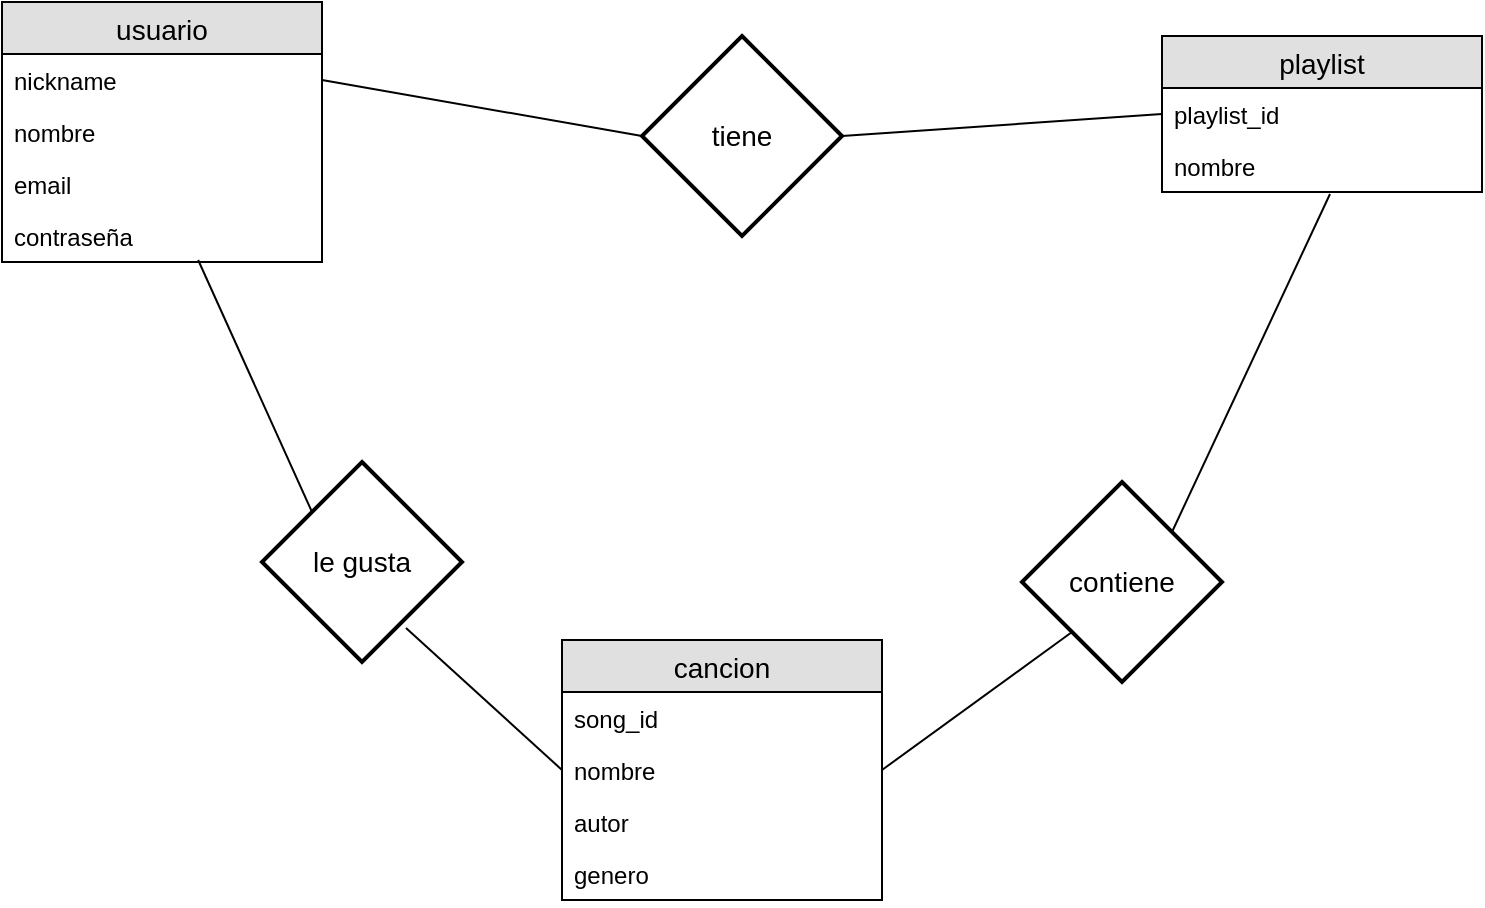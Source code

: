 <mxfile version="10.6.5" type="device"><diagram id="jMDGv6ce4rYMIIxSCdZn" name="Page-1"><mxGraphModel dx="1394" dy="805" grid="1" gridSize="10" guides="1" tooltips="1" connect="1" arrows="1" fold="1" page="1" pageScale="1" pageWidth="850" pageHeight="1100" math="0" shadow="0"><root><mxCell id="0"/><mxCell id="1" parent="0"/><mxCell id="TBuIwR9HqpkfqzZGcNt5-30" value="usuario" style="swimlane;fontStyle=0;childLayout=stackLayout;horizontal=1;startSize=26;fillColor=#e0e0e0;horizontalStack=0;resizeParent=1;resizeParentMax=0;resizeLast=0;collapsible=1;marginBottom=0;swimlaneFillColor=#ffffff;align=center;fontSize=14;" parent="1" vertex="1"><mxGeometry x="20" y="140" width="160" height="130" as="geometry"/></mxCell><mxCell id="TBuIwR9HqpkfqzZGcNt5-33" value="nickname" style="text;strokeColor=none;fillColor=none;spacingLeft=4;spacingRight=4;overflow=hidden;rotatable=0;points=[[0,0.5],[1,0.5]];portConstraint=eastwest;fontSize=12;" parent="TBuIwR9HqpkfqzZGcNt5-30" vertex="1"><mxGeometry y="26" width="160" height="26" as="geometry"/></mxCell><mxCell id="TBuIwR9HqpkfqzZGcNt5-32" value="nombre" style="text;strokeColor=none;fillColor=none;spacingLeft=4;spacingRight=4;overflow=hidden;rotatable=0;points=[[0,0.5],[1,0.5]];portConstraint=eastwest;fontSize=12;" parent="TBuIwR9HqpkfqzZGcNt5-30" vertex="1"><mxGeometry y="52" width="160" height="26" as="geometry"/></mxCell><mxCell id="TBuIwR9HqpkfqzZGcNt5-34" value="email" style="text;strokeColor=none;fillColor=none;spacingLeft=4;spacingRight=4;overflow=hidden;rotatable=0;points=[[0,0.5],[1,0.5]];portConstraint=eastwest;fontSize=12;" parent="TBuIwR9HqpkfqzZGcNt5-30" vertex="1"><mxGeometry y="78" width="160" height="26" as="geometry"/></mxCell><mxCell id="TBuIwR9HqpkfqzZGcNt5-35" value="contraseña" style="text;strokeColor=none;fillColor=none;spacingLeft=4;spacingRight=4;overflow=hidden;rotatable=0;points=[[0,0.5],[1,0.5]];portConstraint=eastwest;fontSize=12;" parent="TBuIwR9HqpkfqzZGcNt5-30" vertex="1"><mxGeometry y="104" width="160" height="26" as="geometry"/></mxCell><mxCell id="TBuIwR9HqpkfqzZGcNt5-36" value="cancion" style="swimlane;fontStyle=0;childLayout=stackLayout;horizontal=1;startSize=26;fillColor=#e0e0e0;horizontalStack=0;resizeParent=1;resizeParentMax=0;resizeLast=0;collapsible=1;marginBottom=0;swimlaneFillColor=#ffffff;align=center;fontSize=14;" parent="1" vertex="1"><mxGeometry x="300" y="459" width="160" height="130" as="geometry"/></mxCell><mxCell id="TBuIwR9HqpkfqzZGcNt5-37" value="song_id&#xA;" style="text;strokeColor=none;fillColor=none;spacingLeft=4;spacingRight=4;overflow=hidden;rotatable=0;points=[[0,0.5],[1,0.5]];portConstraint=eastwest;fontSize=12;" parent="TBuIwR9HqpkfqzZGcNt5-36" vertex="1"><mxGeometry y="26" width="160" height="26" as="geometry"/></mxCell><mxCell id="TBuIwR9HqpkfqzZGcNt5-38" value="nombre" style="text;strokeColor=none;fillColor=none;spacingLeft=4;spacingRight=4;overflow=hidden;rotatable=0;points=[[0,0.5],[1,0.5]];portConstraint=eastwest;fontSize=12;" parent="TBuIwR9HqpkfqzZGcNt5-36" vertex="1"><mxGeometry y="52" width="160" height="26" as="geometry"/></mxCell><mxCell id="TBuIwR9HqpkfqzZGcNt5-39" value="autor" style="text;strokeColor=none;fillColor=none;spacingLeft=4;spacingRight=4;overflow=hidden;rotatable=0;points=[[0,0.5],[1,0.5]];portConstraint=eastwest;fontSize=12;" parent="TBuIwR9HqpkfqzZGcNt5-36" vertex="1"><mxGeometry y="78" width="160" height="26" as="geometry"/></mxCell><mxCell id="TBuIwR9HqpkfqzZGcNt5-40" value="genero&#xA;" style="text;strokeColor=none;fillColor=none;spacingLeft=4;spacingRight=4;overflow=hidden;rotatable=0;points=[[0,0.5],[1,0.5]];portConstraint=eastwest;fontSize=12;" parent="TBuIwR9HqpkfqzZGcNt5-36" vertex="1"><mxGeometry y="104" width="160" height="26" as="geometry"/></mxCell><mxCell id="TBuIwR9HqpkfqzZGcNt5-41" value="playlist" style="swimlane;fontStyle=0;childLayout=stackLayout;horizontal=1;startSize=26;fillColor=#e0e0e0;horizontalStack=0;resizeParent=1;resizeParentMax=0;resizeLast=0;collapsible=1;marginBottom=0;swimlaneFillColor=#ffffff;align=center;fontSize=14;" parent="1" vertex="1"><mxGeometry x="600" y="157" width="160" height="78" as="geometry"/></mxCell><mxCell id="TBuIwR9HqpkfqzZGcNt5-42" value="playlist_id" style="text;strokeColor=none;fillColor=none;spacingLeft=4;spacingRight=4;overflow=hidden;rotatable=0;points=[[0,0.5],[1,0.5]];portConstraint=eastwest;fontSize=12;" parent="TBuIwR9HqpkfqzZGcNt5-41" vertex="1"><mxGeometry y="26" width="160" height="26" as="geometry"/></mxCell><mxCell id="TBuIwR9HqpkfqzZGcNt5-43" value="nombre" style="text;strokeColor=none;fillColor=none;spacingLeft=4;spacingRight=4;overflow=hidden;rotatable=0;points=[[0,0.5],[1,0.5]];portConstraint=eastwest;fontSize=12;" parent="TBuIwR9HqpkfqzZGcNt5-41" vertex="1"><mxGeometry y="52" width="160" height="26" as="geometry"/></mxCell><mxCell id="TBuIwR9HqpkfqzZGcNt5-45" value="contiene" style="shape=rhombus;strokeWidth=2;fontSize=17;perimeter=rhombusPerimeter;whiteSpace=wrap;html=1;align=center;fontSize=14;" parent="1" vertex="1"><mxGeometry x="530" y="380" width="100" height="100" as="geometry"/></mxCell><mxCell id="TBuIwR9HqpkfqzZGcNt5-46" value="" style="endArrow=none;html=1;entryX=0;entryY=1;entryDx=0;entryDy=0;exitX=1;exitY=0.5;exitDx=0;exitDy=0;" parent="1" source="TBuIwR9HqpkfqzZGcNt5-38" target="TBuIwR9HqpkfqzZGcNt5-45" edge="1"><mxGeometry width="50" height="50" relative="1" as="geometry"><mxPoint x="20" y="620" as="sourcePoint"/><mxPoint x="70" y="570" as="targetPoint"/></mxGeometry></mxCell><mxCell id="TBuIwR9HqpkfqzZGcNt5-47" value="" style="endArrow=none;html=1;entryX=0.525;entryY=1.038;entryDx=0;entryDy=0;entryPerimeter=0;exitX=1;exitY=0;exitDx=0;exitDy=0;" parent="1" source="TBuIwR9HqpkfqzZGcNt5-45" target="TBuIwR9HqpkfqzZGcNt5-43" edge="1"><mxGeometry width="50" height="50" relative="1" as="geometry"><mxPoint x="20" y="690" as="sourcePoint"/><mxPoint x="70" y="640" as="targetPoint"/></mxGeometry></mxCell><mxCell id="TBuIwR9HqpkfqzZGcNt5-48" value="le gusta" style="shape=rhombus;strokeWidth=2;fontSize=17;perimeter=rhombusPerimeter;whiteSpace=wrap;html=1;align=center;fontSize=14;" parent="1" vertex="1"><mxGeometry x="150" y="370" width="100" height="100" as="geometry"/></mxCell><mxCell id="TBuIwR9HqpkfqzZGcNt5-49" value="" style="endArrow=none;html=1;entryX=0.613;entryY=0.962;entryDx=0;entryDy=0;entryPerimeter=0;exitX=0;exitY=0;exitDx=0;exitDy=0;" parent="1" source="TBuIwR9HqpkfqzZGcNt5-48" target="TBuIwR9HqpkfqzZGcNt5-35" edge="1"><mxGeometry width="50" height="50" relative="1" as="geometry"><mxPoint x="20" y="620" as="sourcePoint"/><mxPoint x="70" y="570" as="targetPoint"/></mxGeometry></mxCell><mxCell id="TBuIwR9HqpkfqzZGcNt5-50" value="" style="endArrow=none;html=1;entryX=0;entryY=0.5;entryDx=0;entryDy=0;exitX=0.72;exitY=0.83;exitDx=0;exitDy=0;exitPerimeter=0;" parent="1" source="TBuIwR9HqpkfqzZGcNt5-48" target="TBuIwR9HqpkfqzZGcNt5-38" edge="1"><mxGeometry width="50" height="50" relative="1" as="geometry"><mxPoint x="20" y="690" as="sourcePoint"/><mxPoint x="70" y="640" as="targetPoint"/></mxGeometry></mxCell><mxCell id="TBuIwR9HqpkfqzZGcNt5-51" value="tiene" style="shape=rhombus;strokeWidth=2;fontSize=17;perimeter=rhombusPerimeter;whiteSpace=wrap;html=1;align=center;fontSize=14;" parent="1" vertex="1"><mxGeometry x="340" y="157" width="100" height="100" as="geometry"/></mxCell><mxCell id="TBuIwR9HqpkfqzZGcNt5-52" value="" style="endArrow=none;html=1;entryX=0;entryY=0.5;entryDx=0;entryDy=0;exitX=1;exitY=0.5;exitDx=0;exitDy=0;" parent="1" source="TBuIwR9HqpkfqzZGcNt5-33" target="TBuIwR9HqpkfqzZGcNt5-51" edge="1"><mxGeometry width="50" height="50" relative="1" as="geometry"><mxPoint x="20" y="620" as="sourcePoint"/><mxPoint x="70" y="570" as="targetPoint"/></mxGeometry></mxCell><mxCell id="TBuIwR9HqpkfqzZGcNt5-53" value="" style="endArrow=none;html=1;entryX=0;entryY=0.5;entryDx=0;entryDy=0;exitX=1;exitY=0.5;exitDx=0;exitDy=0;" parent="1" source="TBuIwR9HqpkfqzZGcNt5-51" target="TBuIwR9HqpkfqzZGcNt5-41" edge="1"><mxGeometry width="50" height="50" relative="1" as="geometry"><mxPoint x="20" y="690" as="sourcePoint"/><mxPoint x="70" y="640" as="targetPoint"/></mxGeometry></mxCell></root></mxGraphModel></diagram></mxfile>